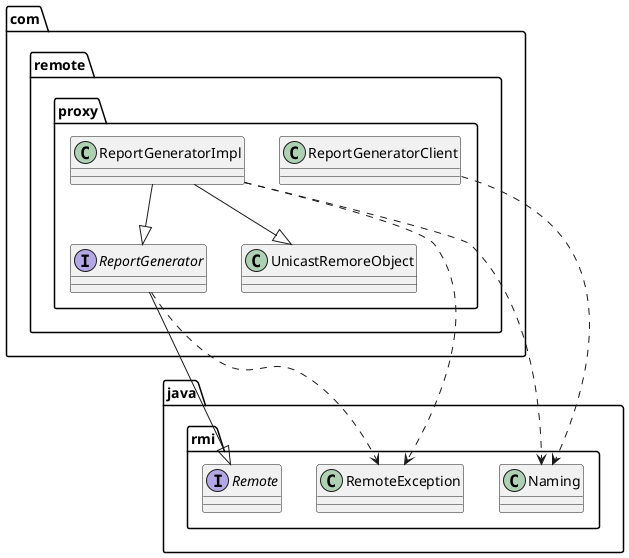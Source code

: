 @startuml
class com.remote.proxy.ReportGeneratorClient
class com.remote.proxy.ReportGeneratorImpl
class com.remote.proxy.UnicastRemoreObject
class java.rmi.Naming
class java.rmi.RemoteException
interface com.remote.proxy.ReportGenerator
interface java.rmi.Remote
com.remote.proxy.ReportGeneratorClient ..> java.rmi.Naming
com.remote.proxy.ReportGeneratorImpl --|> com.remote.proxy.UnicastRemoreObject
com.remote.proxy.ReportGeneratorImpl ..> java.rmi.Naming
com.remote.proxy.ReportGeneratorImpl ..> java.rmi.RemoteException
com.remote.proxy.ReportGeneratorImpl --|> com.remote.proxy.ReportGenerator
com.remote.proxy.ReportGenerator ..> java.rmi.RemoteException
com.remote.proxy.ReportGenerator --|> java.rmi.Remote
@enduml